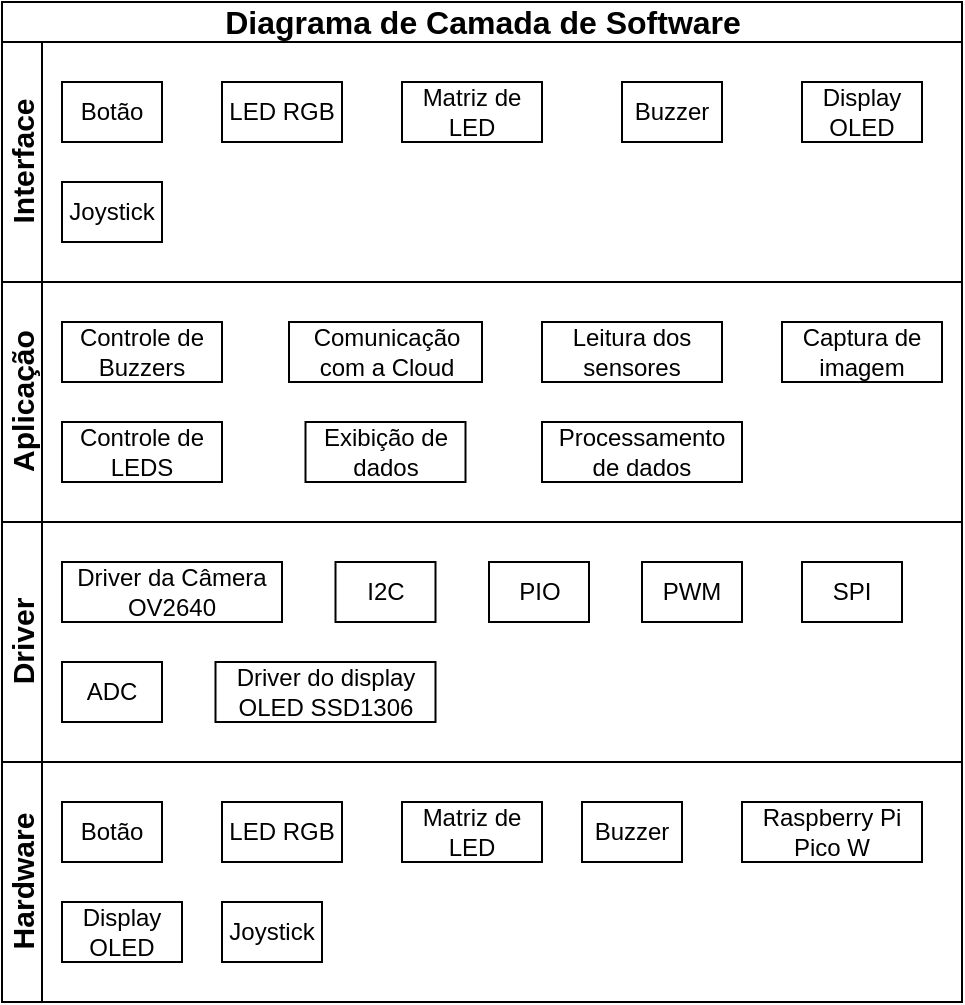 <mxfile version="26.0.16">
  <diagram name="Página-1" id="NlNHILpytretMf1j1Nck">
    <mxGraphModel dx="954" dy="598" grid="1" gridSize="10" guides="1" tooltips="1" connect="1" arrows="1" fold="1" page="1" pageScale="1" pageWidth="827" pageHeight="1169" math="0" shadow="0">
      <root>
        <mxCell id="0" />
        <mxCell id="1" parent="0" />
        <mxCell id="Qh-Ec81pc_u8u9bvh2uM-1" value="&lt;font style=&quot;font-size: 16px;&quot;&gt;Diagrama de Camada de Software&lt;/font&gt;" style="swimlane;childLayout=stackLayout;resizeParent=1;resizeParentMax=0;horizontal=1;startSize=20;horizontalStack=0;html=1;" parent="1" vertex="1">
          <mxGeometry x="170" y="120" width="480" height="380" as="geometry" />
        </mxCell>
        <mxCell id="Qh-Ec81pc_u8u9bvh2uM-2" value="&lt;font style=&quot;font-size: 15px;&quot;&gt;Interface&lt;/font&gt;" style="swimlane;startSize=20;horizontal=0;html=1;" parent="Qh-Ec81pc_u8u9bvh2uM-1" vertex="1">
          <mxGeometry y="20" width="480" height="120" as="geometry" />
        </mxCell>
        <mxCell id="Qh-Ec81pc_u8u9bvh2uM-6" value="&lt;font&gt;Botão&lt;/font&gt;" style="rounded=0;whiteSpace=wrap;html=1;" parent="Qh-Ec81pc_u8u9bvh2uM-2" vertex="1">
          <mxGeometry x="30" y="20" width="50" height="30" as="geometry" />
        </mxCell>
        <mxCell id="Qh-Ec81pc_u8u9bvh2uM-7" value="&lt;font&gt;LED RGB&lt;/font&gt;" style="rounded=0;whiteSpace=wrap;html=1;" parent="Qh-Ec81pc_u8u9bvh2uM-2" vertex="1">
          <mxGeometry x="110" y="20" width="60" height="30" as="geometry" />
        </mxCell>
        <mxCell id="Qh-Ec81pc_u8u9bvh2uM-8" value="Matriz de LED" style="rounded=0;whiteSpace=wrap;html=1;" parent="Qh-Ec81pc_u8u9bvh2uM-2" vertex="1">
          <mxGeometry x="200" y="20" width="70" height="30" as="geometry" />
        </mxCell>
        <mxCell id="Qh-Ec81pc_u8u9bvh2uM-10" value="Buzzer" style="rounded=0;whiteSpace=wrap;html=1;" parent="Qh-Ec81pc_u8u9bvh2uM-2" vertex="1">
          <mxGeometry x="310" y="20" width="50" height="30" as="geometry" />
        </mxCell>
        <mxCell id="Qh-Ec81pc_u8u9bvh2uM-11" value="Display OLED" style="rounded=0;whiteSpace=wrap;html=1;" parent="Qh-Ec81pc_u8u9bvh2uM-2" vertex="1">
          <mxGeometry x="400" y="20" width="60" height="30" as="geometry" />
        </mxCell>
        <mxCell id="Qh-Ec81pc_u8u9bvh2uM-12" value="Joystick" style="rounded=0;whiteSpace=wrap;html=1;" parent="Qh-Ec81pc_u8u9bvh2uM-2" vertex="1">
          <mxGeometry x="30" y="70" width="50" height="30" as="geometry" />
        </mxCell>
        <mxCell id="Qh-Ec81pc_u8u9bvh2uM-3" value="&lt;font style=&quot;font-size: 15px;&quot;&gt;Aplicação&lt;/font&gt;" style="swimlane;startSize=20;horizontal=0;html=1;" parent="Qh-Ec81pc_u8u9bvh2uM-1" vertex="1">
          <mxGeometry y="140" width="480" height="120" as="geometry" />
        </mxCell>
        <mxCell id="Qh-Ec81pc_u8u9bvh2uM-21" value="Comunicação com a Cloud" style="rounded=0;whiteSpace=wrap;html=1;" parent="Qh-Ec81pc_u8u9bvh2uM-3" vertex="1">
          <mxGeometry x="143.5" y="20" width="96.5" height="30" as="geometry" />
        </mxCell>
        <mxCell id="Qh-Ec81pc_u8u9bvh2uM-22" value="Leitura dos sensores" style="rounded=0;whiteSpace=wrap;html=1;" parent="Qh-Ec81pc_u8u9bvh2uM-3" vertex="1">
          <mxGeometry x="270" y="20" width="90" height="30" as="geometry" />
        </mxCell>
        <mxCell id="Qh-Ec81pc_u8u9bvh2uM-23" value="Controle de LEDS" style="rounded=0;whiteSpace=wrap;html=1;" parent="Qh-Ec81pc_u8u9bvh2uM-3" vertex="1">
          <mxGeometry x="30" y="70" width="80" height="30" as="geometry" />
        </mxCell>
        <mxCell id="Qh-Ec81pc_u8u9bvh2uM-24" value="Exibição de dados" style="rounded=0;whiteSpace=wrap;html=1;" parent="Qh-Ec81pc_u8u9bvh2uM-3" vertex="1">
          <mxGeometry x="151.75" y="70" width="80" height="30" as="geometry" />
        </mxCell>
        <mxCell id="Qh-Ec81pc_u8u9bvh2uM-26" value="Captura de imagem" style="rounded=0;whiteSpace=wrap;html=1;" parent="Qh-Ec81pc_u8u9bvh2uM-3" vertex="1">
          <mxGeometry x="390" y="20" width="80" height="30" as="geometry" />
        </mxCell>
        <mxCell id="Qh-Ec81pc_u8u9bvh2uM-27" value="Controle de Buzzers" style="rounded=0;whiteSpace=wrap;html=1;" parent="Qh-Ec81pc_u8u9bvh2uM-3" vertex="1">
          <mxGeometry x="30" y="20" width="80" height="30" as="geometry" />
        </mxCell>
        <mxCell id="Qh-Ec81pc_u8u9bvh2uM-28" value="Processamento de dados" style="rounded=0;whiteSpace=wrap;html=1;" parent="Qh-Ec81pc_u8u9bvh2uM-3" vertex="1">
          <mxGeometry x="270" y="70" width="100" height="30" as="geometry" />
        </mxCell>
        <mxCell id="Qh-Ec81pc_u8u9bvh2uM-4" value="&lt;font style=&quot;font-size: 15px;&quot;&gt;Driver&lt;/font&gt;" style="swimlane;startSize=20;horizontal=0;html=1;" parent="Qh-Ec81pc_u8u9bvh2uM-1" vertex="1">
          <mxGeometry y="260" width="480" height="120" as="geometry" />
        </mxCell>
        <mxCell id="Qh-Ec81pc_u8u9bvh2uM-29" value="Driver da Câmera OV2640" style="rounded=0;whiteSpace=wrap;html=1;" parent="Qh-Ec81pc_u8u9bvh2uM-4" vertex="1">
          <mxGeometry x="30" y="20" width="110" height="30" as="geometry" />
        </mxCell>
        <mxCell id="Qh-Ec81pc_u8u9bvh2uM-14" value="I2C" style="rounded=0;whiteSpace=wrap;html=1;" parent="Qh-Ec81pc_u8u9bvh2uM-4" vertex="1">
          <mxGeometry x="166.75" y="20" width="50" height="30" as="geometry" />
        </mxCell>
        <mxCell id="Qh-Ec81pc_u8u9bvh2uM-16" value="PWM" style="rounded=0;whiteSpace=wrap;html=1;" parent="Qh-Ec81pc_u8u9bvh2uM-4" vertex="1">
          <mxGeometry x="320" y="20" width="50" height="30" as="geometry" />
        </mxCell>
        <mxCell id="Qh-Ec81pc_u8u9bvh2uM-17" value="SPI" style="rounded=0;whiteSpace=wrap;html=1;" parent="Qh-Ec81pc_u8u9bvh2uM-4" vertex="1">
          <mxGeometry x="400" y="20" width="50" height="30" as="geometry" />
        </mxCell>
        <mxCell id="Qh-Ec81pc_u8u9bvh2uM-20" value="ADC" style="rounded=0;whiteSpace=wrap;html=1;" parent="Qh-Ec81pc_u8u9bvh2uM-4" vertex="1">
          <mxGeometry x="30" y="70" width="50" height="30" as="geometry" />
        </mxCell>
        <mxCell id="Qh-Ec81pc_u8u9bvh2uM-19" value="PIO" style="rounded=0;whiteSpace=wrap;html=1;" parent="Qh-Ec81pc_u8u9bvh2uM-4" vertex="1">
          <mxGeometry x="243.5" y="20" width="50" height="30" as="geometry" />
        </mxCell>
        <mxCell id="tcVYhGEIOElhFDWgXgIB-5" value="Driver do display OLED SSD1306" style="rounded=0;whiteSpace=wrap;html=1;" vertex="1" parent="Qh-Ec81pc_u8u9bvh2uM-4">
          <mxGeometry x="106.75" y="70" width="110" height="30" as="geometry" />
        </mxCell>
        <mxCell id="Qh-Ec81pc_u8u9bvh2uM-5" value="&lt;font style=&quot;font-size: 15px;&quot;&gt;Hardware&lt;/font&gt;" style="swimlane;startSize=20;horizontal=0;html=1;" parent="1" vertex="1">
          <mxGeometry x="170" y="500" width="480" height="120" as="geometry" />
        </mxCell>
        <mxCell id="Qh-Ec81pc_u8u9bvh2uM-18" value="Raspberry Pi Pico W" style="rounded=0;whiteSpace=wrap;html=1;" parent="Qh-Ec81pc_u8u9bvh2uM-5" vertex="1">
          <mxGeometry x="370" y="20" width="90" height="30" as="geometry" />
        </mxCell>
        <mxCell id="tcVYhGEIOElhFDWgXgIB-1" value="&lt;font&gt;Botão&lt;/font&gt;" style="rounded=0;whiteSpace=wrap;html=1;" vertex="1" parent="Qh-Ec81pc_u8u9bvh2uM-5">
          <mxGeometry x="30" y="20" width="50" height="30" as="geometry" />
        </mxCell>
        <mxCell id="tcVYhGEIOElhFDWgXgIB-2" value="&lt;font&gt;LED RGB&lt;/font&gt;" style="rounded=0;whiteSpace=wrap;html=1;" vertex="1" parent="Qh-Ec81pc_u8u9bvh2uM-5">
          <mxGeometry x="110" y="20" width="60" height="30" as="geometry" />
        </mxCell>
        <mxCell id="tcVYhGEIOElhFDWgXgIB-3" value="Matriz de LED" style="rounded=0;whiteSpace=wrap;html=1;" vertex="1" parent="Qh-Ec81pc_u8u9bvh2uM-5">
          <mxGeometry x="200" y="20" width="70" height="30" as="geometry" />
        </mxCell>
        <mxCell id="tcVYhGEIOElhFDWgXgIB-4" value="Buzzer" style="rounded=0;whiteSpace=wrap;html=1;" vertex="1" parent="Qh-Ec81pc_u8u9bvh2uM-5">
          <mxGeometry x="290" y="20" width="50" height="30" as="geometry" />
        </mxCell>
        <mxCell id="tcVYhGEIOElhFDWgXgIB-6" value="Display OLED" style="rounded=0;whiteSpace=wrap;html=1;" vertex="1" parent="Qh-Ec81pc_u8u9bvh2uM-5">
          <mxGeometry x="30" y="70" width="60" height="30" as="geometry" />
        </mxCell>
        <mxCell id="tcVYhGEIOElhFDWgXgIB-7" value="Joystick" style="rounded=0;whiteSpace=wrap;html=1;" vertex="1" parent="Qh-Ec81pc_u8u9bvh2uM-5">
          <mxGeometry x="110" y="70" width="50" height="30" as="geometry" />
        </mxCell>
      </root>
    </mxGraphModel>
  </diagram>
</mxfile>
